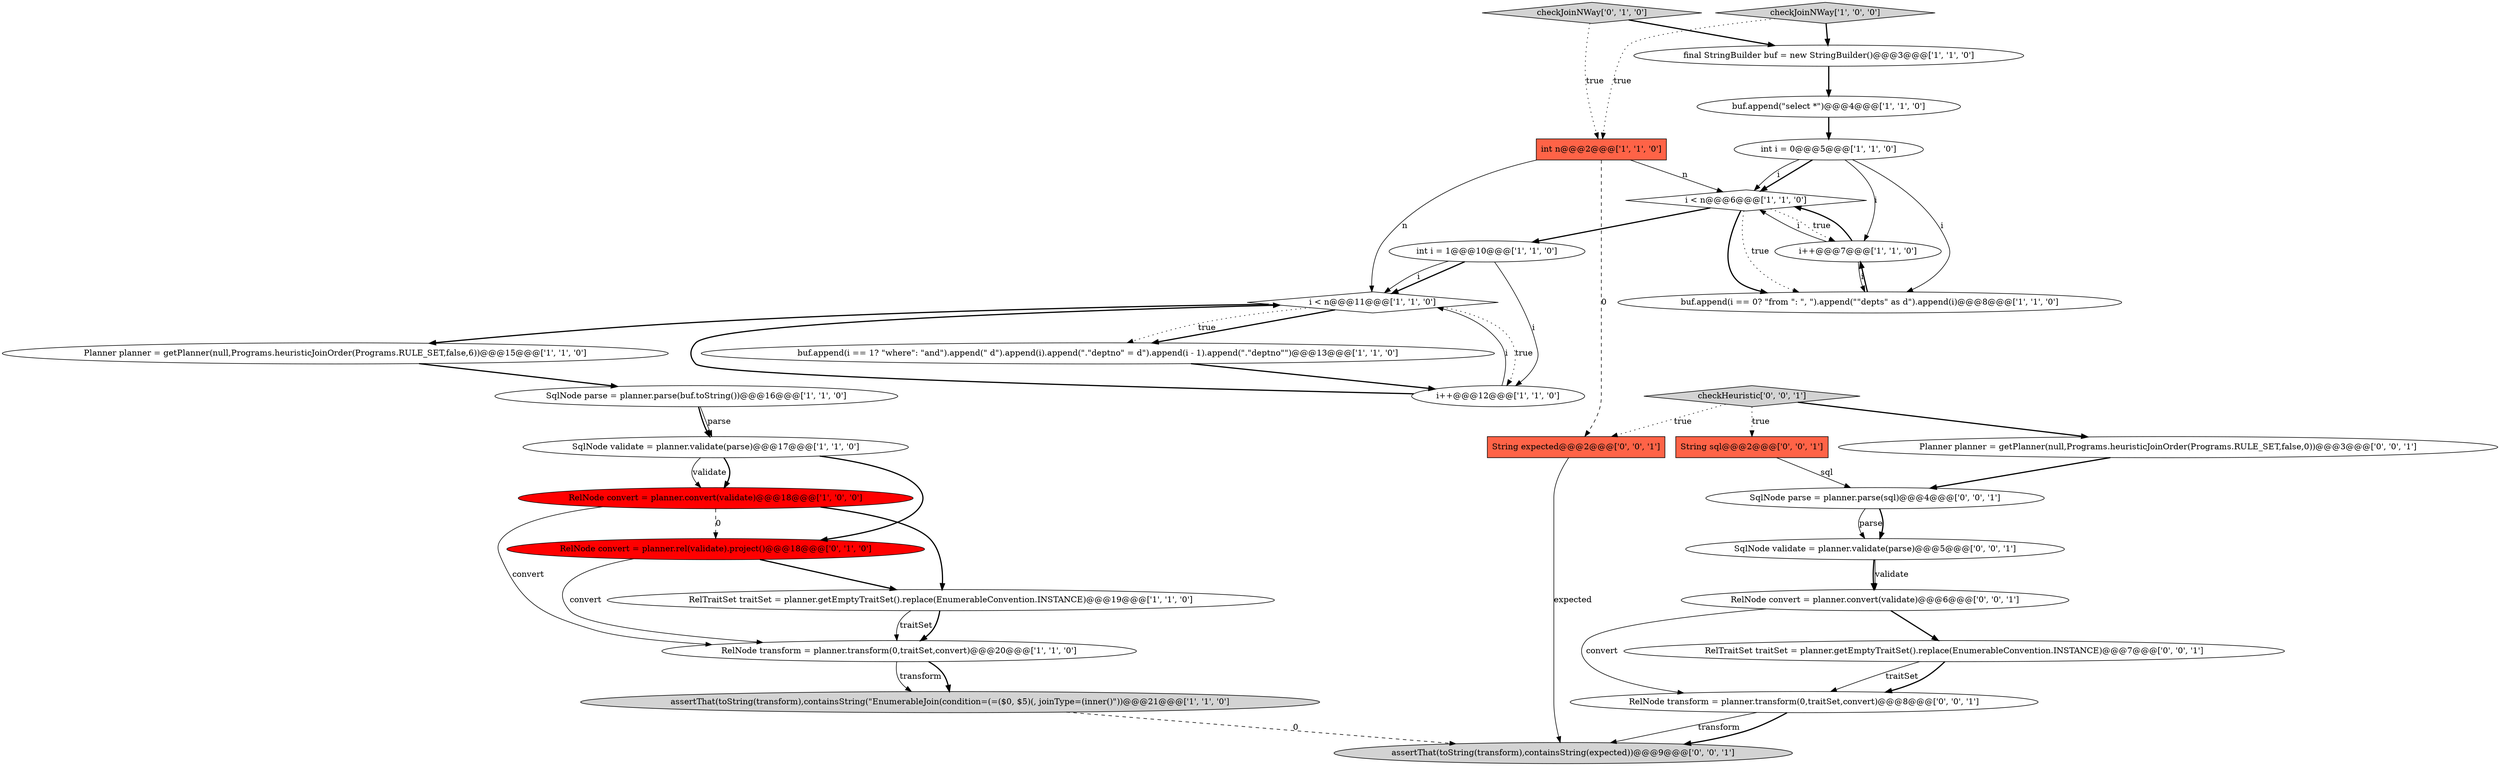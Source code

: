 digraph {
19 [style = filled, label = "RelNode convert = planner.rel(validate).project()@@@18@@@['0', '1', '0']", fillcolor = red, shape = ellipse image = "AAA1AAABBB2BBB"];
15 [style = filled, label = "Planner planner = getPlanner(null,Programs.heuristicJoinOrder(Programs.RULE_SET,false,6))@@@15@@@['1', '1', '0']", fillcolor = white, shape = ellipse image = "AAA0AAABBB1BBB"];
13 [style = filled, label = "assertThat(toString(transform),containsString(\"EnumerableJoin(condition=(=($0, $5)(, joinType=(inner()\"))@@@21@@@['1', '1', '0']", fillcolor = lightgray, shape = ellipse image = "AAA0AAABBB1BBB"];
20 [style = filled, label = "checkJoinNWay['0', '1', '0']", fillcolor = lightgray, shape = diamond image = "AAA0AAABBB2BBB"];
26 [style = filled, label = "RelTraitSet traitSet = planner.getEmptyTraitSet().replace(EnumerableConvention.INSTANCE)@@@7@@@['0', '0', '1']", fillcolor = white, shape = ellipse image = "AAA0AAABBB3BBB"];
29 [style = filled, label = "String expected@@@2@@@['0', '0', '1']", fillcolor = tomato, shape = box image = "AAA0AAABBB3BBB"];
6 [style = filled, label = "int i = 0@@@5@@@['1', '1', '0']", fillcolor = white, shape = ellipse image = "AAA0AAABBB1BBB"];
30 [style = filled, label = "SqlNode parse = planner.parse(sql)@@@4@@@['0', '0', '1']", fillcolor = white, shape = ellipse image = "AAA0AAABBB3BBB"];
21 [style = filled, label = "String sql@@@2@@@['0', '0', '1']", fillcolor = tomato, shape = box image = "AAA0AAABBB3BBB"];
27 [style = filled, label = "assertThat(toString(transform),containsString(expected))@@@9@@@['0', '0', '1']", fillcolor = lightgray, shape = ellipse image = "AAA0AAABBB3BBB"];
9 [style = filled, label = "SqlNode validate = planner.validate(parse)@@@17@@@['1', '1', '0']", fillcolor = white, shape = ellipse image = "AAA0AAABBB1BBB"];
17 [style = filled, label = "i < n@@@6@@@['1', '1', '0']", fillcolor = white, shape = diamond image = "AAA0AAABBB1BBB"];
4 [style = filled, label = "RelNode transform = planner.transform(0,traitSet,convert)@@@20@@@['1', '1', '0']", fillcolor = white, shape = ellipse image = "AAA0AAABBB1BBB"];
7 [style = filled, label = "i++@@@7@@@['1', '1', '0']", fillcolor = white, shape = ellipse image = "AAA0AAABBB1BBB"];
1 [style = filled, label = "buf.append(i == 1? \"where\": \"and\").append(\" d\").append(i).append(\".\"deptno\" = d\").append(i - 1).append(\".\"deptno\"\")@@@13@@@['1', '1', '0']", fillcolor = white, shape = ellipse image = "AAA0AAABBB1BBB"];
24 [style = filled, label = "RelNode convert = planner.convert(validate)@@@6@@@['0', '0', '1']", fillcolor = white, shape = ellipse image = "AAA0AAABBB3BBB"];
14 [style = filled, label = "i < n@@@11@@@['1', '1', '0']", fillcolor = white, shape = diamond image = "AAA0AAABBB1BBB"];
22 [style = filled, label = "RelNode transform = planner.transform(0,traitSet,convert)@@@8@@@['0', '0', '1']", fillcolor = white, shape = ellipse image = "AAA0AAABBB3BBB"];
0 [style = filled, label = "checkJoinNWay['1', '0', '0']", fillcolor = lightgray, shape = diamond image = "AAA0AAABBB1BBB"];
10 [style = filled, label = "buf.append(i == 0? \"from \": \", \").append(\"\"depts\" as d\").append(i)@@@8@@@['1', '1', '0']", fillcolor = white, shape = ellipse image = "AAA0AAABBB1BBB"];
16 [style = filled, label = "RelNode convert = planner.convert(validate)@@@18@@@['1', '0', '0']", fillcolor = red, shape = ellipse image = "AAA1AAABBB1BBB"];
2 [style = filled, label = "final StringBuilder buf = new StringBuilder()@@@3@@@['1', '1', '0']", fillcolor = white, shape = ellipse image = "AAA0AAABBB1BBB"];
8 [style = filled, label = "i++@@@12@@@['1', '1', '0']", fillcolor = white, shape = ellipse image = "AAA0AAABBB1BBB"];
5 [style = filled, label = "int n@@@2@@@['1', '1', '0']", fillcolor = tomato, shape = box image = "AAA0AAABBB1BBB"];
28 [style = filled, label = "Planner planner = getPlanner(null,Programs.heuristicJoinOrder(Programs.RULE_SET,false,0))@@@3@@@['0', '0', '1']", fillcolor = white, shape = ellipse image = "AAA0AAABBB3BBB"];
25 [style = filled, label = "SqlNode validate = planner.validate(parse)@@@5@@@['0', '0', '1']", fillcolor = white, shape = ellipse image = "AAA0AAABBB3BBB"];
12 [style = filled, label = "SqlNode parse = planner.parse(buf.toString())@@@16@@@['1', '1', '0']", fillcolor = white, shape = ellipse image = "AAA0AAABBB1BBB"];
11 [style = filled, label = "int i = 1@@@10@@@['1', '1', '0']", fillcolor = white, shape = ellipse image = "AAA0AAABBB1BBB"];
23 [style = filled, label = "checkHeuristic['0', '0', '1']", fillcolor = lightgray, shape = diamond image = "AAA0AAABBB3BBB"];
18 [style = filled, label = "RelTraitSet traitSet = planner.getEmptyTraitSet().replace(EnumerableConvention.INSTANCE)@@@19@@@['1', '1', '0']", fillcolor = white, shape = ellipse image = "AAA0AAABBB1BBB"];
3 [style = filled, label = "buf.append(\"select *\")@@@4@@@['1', '1', '0']", fillcolor = white, shape = ellipse image = "AAA0AAABBB1BBB"];
4->13 [style = solid, label="transform"];
6->17 [style = bold, label=""];
22->27 [style = solid, label="transform"];
17->10 [style = bold, label=""];
30->25 [style = solid, label="parse"];
19->18 [style = bold, label=""];
5->17 [style = solid, label="n"];
26->22 [style = solid, label="traitSet"];
7->17 [style = bold, label=""];
1->8 [style = bold, label=""];
16->18 [style = bold, label=""];
0->5 [style = dotted, label="true"];
28->30 [style = bold, label=""];
21->30 [style = solid, label="sql"];
11->14 [style = bold, label=""];
16->19 [style = dashed, label="0"];
18->4 [style = solid, label="traitSet"];
2->3 [style = bold, label=""];
4->13 [style = bold, label=""];
24->22 [style = solid, label="convert"];
0->2 [style = bold, label=""];
23->21 [style = dotted, label="true"];
16->4 [style = solid, label="convert"];
8->14 [style = bold, label=""];
3->6 [style = bold, label=""];
30->25 [style = bold, label=""];
5->29 [style = dashed, label="0"];
6->7 [style = solid, label="i"];
7->10 [style = solid, label="i"];
12->9 [style = bold, label=""];
10->7 [style = bold, label=""];
9->16 [style = bold, label=""];
14->1 [style = bold, label=""];
26->22 [style = bold, label=""];
20->2 [style = bold, label=""];
23->28 [style = bold, label=""];
20->5 [style = dotted, label="true"];
25->24 [style = bold, label=""];
7->17 [style = solid, label="i"];
24->26 [style = bold, label=""];
17->10 [style = dotted, label="true"];
9->16 [style = solid, label="validate"];
13->27 [style = dashed, label="0"];
18->4 [style = bold, label=""];
22->27 [style = bold, label=""];
8->14 [style = solid, label="i"];
6->17 [style = solid, label="i"];
11->8 [style = solid, label="i"];
6->10 [style = solid, label="i"];
11->14 [style = solid, label="i"];
14->8 [style = dotted, label="true"];
12->9 [style = solid, label="parse"];
9->19 [style = bold, label=""];
14->15 [style = bold, label=""];
15->12 [style = bold, label=""];
17->7 [style = dotted, label="true"];
14->1 [style = dotted, label="true"];
29->27 [style = solid, label="expected"];
23->29 [style = dotted, label="true"];
19->4 [style = solid, label="convert"];
25->24 [style = solid, label="validate"];
5->14 [style = solid, label="n"];
17->11 [style = bold, label=""];
}
